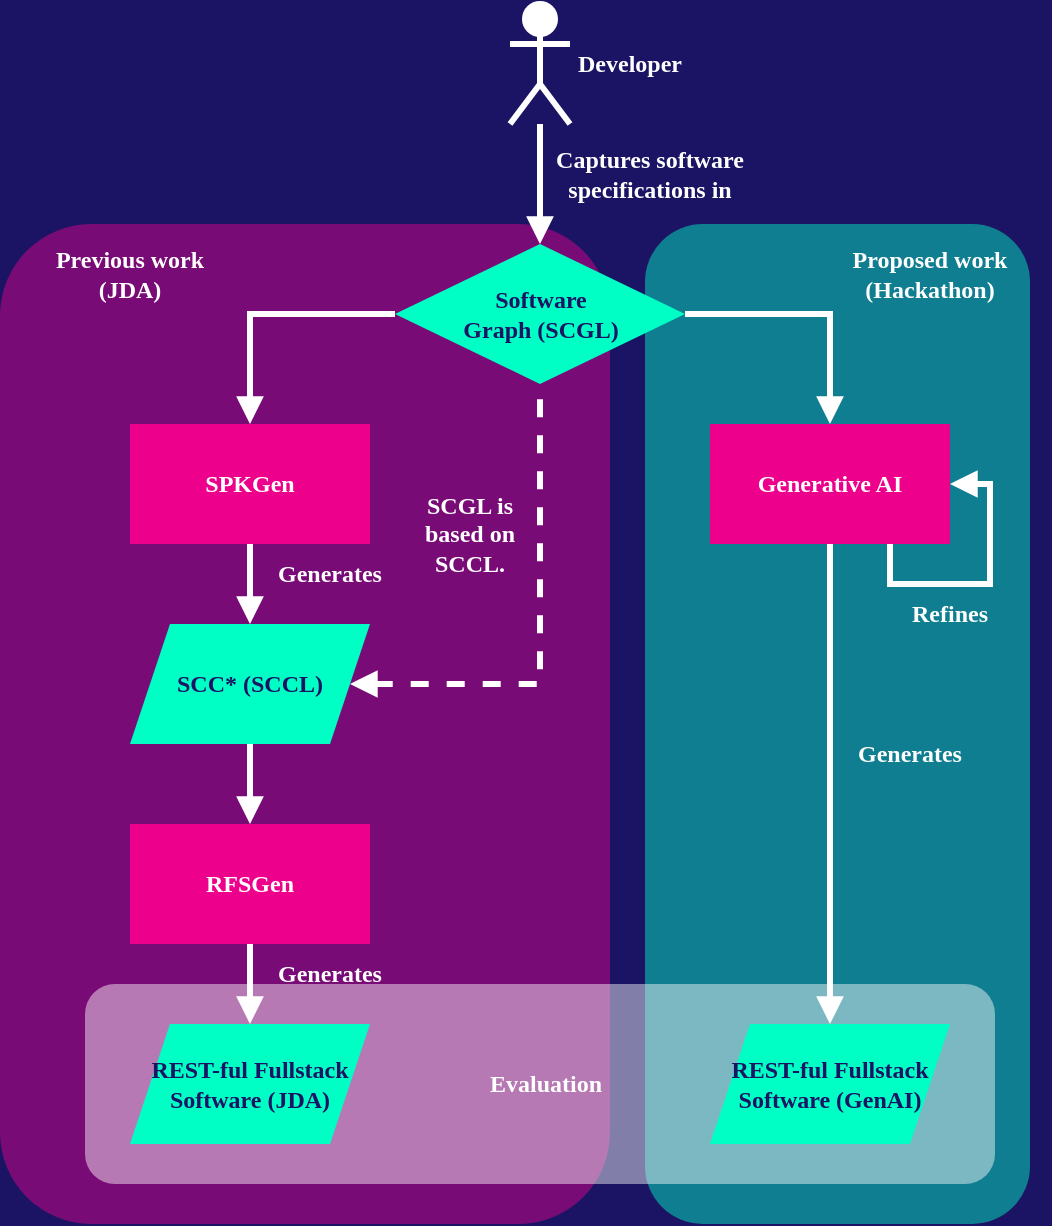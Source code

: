 <mxfile version="24.7.7">
  <diagram name="Page-1" id="5SoBksvyQs9-cuI5TW0H">
    <mxGraphModel grid="1" page="1" gridSize="10" guides="1" tooltips="1" connect="1" arrows="1" fold="1" pageScale="1" pageWidth="827" pageHeight="1169" background="#1B1464" math="0" shadow="0">
      <root>
        <mxCell id="0" />
        <mxCell id="1" parent="0" />
        <mxCell id="HGTm7-9QuNev7_E9S5XG-36" value="" style="rounded=1;whiteSpace=wrap;html=1;fillColor=#00ffc5;opacity=45;strokeColor=none;" vertex="1" parent="1">
          <mxGeometry x="237.5" y="140" width="192.5" height="500" as="geometry" />
        </mxCell>
        <mxCell id="HGTm7-9QuNev7_E9S5XG-34" value="" style="rounded=1;whiteSpace=wrap;html=1;fillColor=#ec008c;opacity=45;strokeColor=none;" vertex="1" parent="1">
          <mxGeometry x="-85" y="140" width="305" height="500" as="geometry" />
        </mxCell>
        <mxCell id="HGTm7-9QuNev7_E9S5XG-18" style="edgeStyle=orthogonalEdgeStyle;rounded=0;orthogonalLoop=1;jettySize=auto;html=1;entryX=0.5;entryY=0;entryDx=0;entryDy=0;fontFamily=Anaheim;fontSource=https%3A%2F%2Ffonts.googleapis.com%2Fcss%3Ffamily%3DAnaheim;endArrow=block;endFill=1;strokeWidth=3;fontColor=#FFFFFF;strokeColor=#FFFFFF;" edge="1" parent="1" source="HGTm7-9QuNev7_E9S5XG-3" target="HGTm7-9QuNev7_E9S5XG-4">
          <mxGeometry relative="1" as="geometry" />
        </mxCell>
        <mxCell id="HGTm7-9QuNev7_E9S5XG-3" value="" style="shape=umlActor;verticalLabelPosition=bottom;verticalAlign=top;html=1;outlineConnect=0;fontFamily=Anaheim;fontSource=https%3A%2F%2Ffonts.googleapis.com%2Fcss%3Ffamily%3DAnaheim;strokeWidth=3;strokeColor=#FFFFFF;" vertex="1" parent="1">
          <mxGeometry x="170" y="30" width="30" height="60" as="geometry" />
        </mxCell>
        <mxCell id="HGTm7-9QuNev7_E9S5XG-12" style="edgeStyle=orthogonalEdgeStyle;rounded=0;orthogonalLoop=1;jettySize=auto;html=1;exitX=0;exitY=0.5;exitDx=0;exitDy=0;entryX=0.5;entryY=0;entryDx=0;entryDy=0;fontFamily=Anaheim;fontSource=https%3A%2F%2Ffonts.googleapis.com%2Fcss%3Ffamily%3DAnaheim;endArrow=block;endFill=1;strokeWidth=3;strokeColor=#FFFFFF;" edge="1" parent="1" source="HGTm7-9QuNev7_E9S5XG-4" target="HGTm7-9QuNev7_E9S5XG-5">
          <mxGeometry relative="1" as="geometry" />
        </mxCell>
        <mxCell id="HGTm7-9QuNev7_E9S5XG-13" style="edgeStyle=orthogonalEdgeStyle;rounded=0;orthogonalLoop=1;jettySize=auto;html=1;exitX=1;exitY=0.5;exitDx=0;exitDy=0;entryX=0.5;entryY=0;entryDx=0;entryDy=0;fontFamily=Anaheim;fontSource=https%3A%2F%2Ffonts.googleapis.com%2Fcss%3Ffamily%3DAnaheim;endArrow=block;endFill=1;strokeWidth=3;strokeColor=#FFFFFF;" edge="1" parent="1" source="HGTm7-9QuNev7_E9S5XG-4" target="HGTm7-9QuNev7_E9S5XG-10">
          <mxGeometry relative="1" as="geometry" />
        </mxCell>
        <mxCell id="HGTm7-9QuNev7_E9S5XG-4" value="Software&lt;div&gt;Graph (SCGL)&lt;/div&gt;" style="rhombus;whiteSpace=wrap;html=1;fontFamily=Anaheim;fontSource=https%3A%2F%2Ffonts.googleapis.com%2Fcss%3Ffamily%3DAnaheim;strokeColor=none;fillColor=#00ffc5;fontStyle=1;fontColor=#1b1464ff;" vertex="1" parent="1">
          <mxGeometry x="112.5" y="150" width="145" height="70" as="geometry" />
        </mxCell>
        <mxCell id="HGTm7-9QuNev7_E9S5XG-14" style="edgeStyle=orthogonalEdgeStyle;rounded=0;orthogonalLoop=1;jettySize=auto;html=1;exitX=0.5;exitY=1;exitDx=0;exitDy=0;entryX=0.5;entryY=0;entryDx=0;entryDy=0;fontFamily=Anaheim;fontSource=https%3A%2F%2Ffonts.googleapis.com%2Fcss%3Ffamily%3DAnaheim;endArrow=block;endFill=1;strokeWidth=3;strokeColor=#FFFFFF;" edge="1" parent="1" source="HGTm7-9QuNev7_E9S5XG-5" target="HGTm7-9QuNev7_E9S5XG-7">
          <mxGeometry relative="1" as="geometry" />
        </mxCell>
        <mxCell id="HGTm7-9QuNev7_E9S5XG-5" value="SPKGen" style="rounded=0;whiteSpace=wrap;html=1;fontFamily=Anaheim;fontSource=https%3A%2F%2Ffonts.googleapis.com%2Fcss%3Ffamily%3DAnaheim;strokeColor=none;fillColor=#ec008cff;fontColor=#FFFFFF;fontStyle=1" vertex="1" parent="1">
          <mxGeometry x="-20" y="240" width="120" height="60" as="geometry" />
        </mxCell>
        <mxCell id="HGTm7-9QuNev7_E9S5XG-15" style="edgeStyle=orthogonalEdgeStyle;rounded=0;orthogonalLoop=1;jettySize=auto;html=1;exitX=0.5;exitY=1;exitDx=0;exitDy=0;entryX=0.5;entryY=0;entryDx=0;entryDy=0;fontFamily=Anaheim;fontSource=https%3A%2F%2Ffonts.googleapis.com%2Fcss%3Ffamily%3DAnaheim;endArrow=block;endFill=1;strokeWidth=3;strokeColor=#FFFFFF;" edge="1" parent="1" source="HGTm7-9QuNev7_E9S5XG-7" target="HGTm7-9QuNev7_E9S5XG-8">
          <mxGeometry relative="1" as="geometry" />
        </mxCell>
        <mxCell id="HGTm7-9QuNev7_E9S5XG-28" style="edgeStyle=orthogonalEdgeStyle;rounded=0;orthogonalLoop=1;jettySize=auto;html=1;exitX=1;exitY=0.5;exitDx=0;exitDy=0;entryX=0.5;entryY=1;entryDx=0;entryDy=0;endArrow=none;endFill=0;startArrow=block;startFill=1;strokeWidth=3;strokeColor=#FFFFFF;dashed=1;" edge="1" parent="1" source="HGTm7-9QuNev7_E9S5XG-7" target="HGTm7-9QuNev7_E9S5XG-4">
          <mxGeometry relative="1" as="geometry" />
        </mxCell>
        <mxCell id="HGTm7-9QuNev7_E9S5XG-7" value="SCC* (SCCL)" style="shape=parallelogram;perimeter=parallelogramPerimeter;whiteSpace=wrap;html=1;fixedSize=1;fontFamily=Anaheim;fontSource=https%3A%2F%2Ffonts.googleapis.com%2Fcss%3Ffamily%3DAnaheim;strokeColor=none;fillColor=#00ffc5;fontStyle=1;fontColor=#1b1464ff;" vertex="1" parent="1">
          <mxGeometry x="-20" y="340" width="120" height="60" as="geometry" />
        </mxCell>
        <mxCell id="HGTm7-9QuNev7_E9S5XG-8" value="RFSGen" style="rounded=0;whiteSpace=wrap;html=1;fontFamily=Anaheim;fontSource=https%3A%2F%2Ffonts.googleapis.com%2Fcss%3Ffamily%3DAnaheim;strokeColor=none;fillColor=#ec008cff;fontColor=#FFFFFF;fontStyle=1" vertex="1" parent="1">
          <mxGeometry x="-20" y="440" width="120" height="60" as="geometry" />
        </mxCell>
        <mxCell id="HGTm7-9QuNev7_E9S5XG-10" value="Generative AI" style="rounded=0;whiteSpace=wrap;html=1;fontFamily=Anaheim;fontSource=https%3A%2F%2Ffonts.googleapis.com%2Fcss%3Ffamily%3DAnaheim;strokeColor=none;fillColor=#ec008cff;fontColor=#FFFFFF;fontStyle=1" vertex="1" parent="1">
          <mxGeometry x="270" y="240" width="120" height="60" as="geometry" />
        </mxCell>
        <mxCell id="HGTm7-9QuNev7_E9S5XG-19" value="Developer" style="text;html=1;align=center;verticalAlign=middle;whiteSpace=wrap;rounded=0;fontFamily=Anaheim;fontSource=https%3A%2F%2Ffonts.googleapis.com%2Fcss%3Ffamily%3DAnaheim;fontColor=#FFFFFF;fontStyle=1" vertex="1" parent="1">
          <mxGeometry x="200" y="45" width="60" height="30" as="geometry" />
        </mxCell>
        <mxCell id="HGTm7-9QuNev7_E9S5XG-24" value="Captures software specifications in" style="text;html=1;align=center;verticalAlign=middle;whiteSpace=wrap;rounded=0;fontStyle=1;fontFamily=Anaheim;fontSource=https%3A%2F%2Ffonts.googleapis.com%2Fcss%3Ffamily%3DAnaheim;fontColor=#FFFFFF;" vertex="1" parent="1">
          <mxGeometry x="190" y="100" width="100" height="30" as="geometry" />
        </mxCell>
        <mxCell id="HGTm7-9QuNev7_E9S5XG-25" value="Generates" style="text;html=1;align=center;verticalAlign=middle;whiteSpace=wrap;rounded=0;fontStyle=1;fontFamily=Anaheim;fontSource=https%3A%2F%2Ffonts.googleapis.com%2Fcss%3Ffamily%3DAnaheim;fontColor=#FFFFFF;" vertex="1" parent="1">
          <mxGeometry x="30" y="300" width="100" height="30" as="geometry" />
        </mxCell>
        <mxCell id="HGTm7-9QuNev7_E9S5XG-26" value="Generates" style="text;html=1;align=center;verticalAlign=middle;whiteSpace=wrap;rounded=0;fontStyle=1;fontFamily=Anaheim;fontSource=https%3A%2F%2Ffonts.googleapis.com%2Fcss%3Ffamily%3DAnaheim;fontColor=#FFFFFF;" vertex="1" parent="1">
          <mxGeometry x="30" y="500" width="100" height="30" as="geometry" />
        </mxCell>
        <mxCell id="HGTm7-9QuNev7_E9S5XG-27" value="Generates" style="text;html=1;align=center;verticalAlign=middle;whiteSpace=wrap;rounded=0;fontStyle=1;fontFamily=Anaheim;fontSource=https%3A%2F%2Ffonts.googleapis.com%2Fcss%3Ffamily%3DAnaheim;fontColor=#FFFFFF;" vertex="1" parent="1">
          <mxGeometry x="320" y="390" width="100" height="30" as="geometry" />
        </mxCell>
        <mxCell id="HGTm7-9QuNev7_E9S5XG-29" style="edgeStyle=orthogonalEdgeStyle;rounded=0;orthogonalLoop=1;jettySize=auto;html=1;exitX=0.75;exitY=1;exitDx=0;exitDy=0;entryX=1;entryY=0.5;entryDx=0;entryDy=0;strokeColor=#FFFFFF;strokeWidth=3;endArrow=block;endFill=1;" edge="1" parent="1" source="HGTm7-9QuNev7_E9S5XG-10" target="HGTm7-9QuNev7_E9S5XG-10">
          <mxGeometry relative="1" as="geometry" />
        </mxCell>
        <mxCell id="HGTm7-9QuNev7_E9S5XG-31" value="Refines" style="text;html=1;align=center;verticalAlign=middle;whiteSpace=wrap;rounded=0;fontStyle=1;fontFamily=Anaheim;fontSource=https%3A%2F%2Ffonts.googleapis.com%2Fcss%3Ffamily%3DAnaheim;fontColor=#FFFFFF;" vertex="1" parent="1">
          <mxGeometry x="340" y="320" width="100" height="30" as="geometry" />
        </mxCell>
        <mxCell id="HGTm7-9QuNev7_E9S5XG-33" value="SCGL is based on SCCL." style="text;html=1;align=center;verticalAlign=middle;whiteSpace=wrap;rounded=0;fontStyle=1;fontFamily=Anaheim;fontSource=https%3A%2F%2Ffonts.googleapis.com%2Fcss%3Ffamily%3DAnaheim;fontColor=#FFFFFF;" vertex="1" parent="1">
          <mxGeometry x="120" y="280" width="60" height="30" as="geometry" />
        </mxCell>
        <mxCell id="HGTm7-9QuNev7_E9S5XG-35" value="Previous work (JDA)" style="text;html=1;align=center;verticalAlign=middle;whiteSpace=wrap;rounded=0;fontStyle=1;fontFamily=Anaheim;fontSource=https%3A%2F%2Ffonts.googleapis.com%2Fcss%3Ffamily%3DAnaheim;fontColor=#FFFFFF;" vertex="1" parent="1">
          <mxGeometry x="-70" y="150" width="100" height="30" as="geometry" />
        </mxCell>
        <mxCell id="HGTm7-9QuNev7_E9S5XG-37" value="Proposed work (Hackathon)" style="text;html=1;align=center;verticalAlign=middle;whiteSpace=wrap;rounded=0;fontStyle=1;fontFamily=Anaheim;fontSource=https%3A%2F%2Ffonts.googleapis.com%2Fcss%3Ffamily%3DAnaheim;fontColor=#FFFFFF;" vertex="1" parent="1">
          <mxGeometry x="330" y="150" width="100" height="30" as="geometry" />
        </mxCell>
        <mxCell id="HGTm7-9QuNev7_E9S5XG-38" value="" style="rounded=1;whiteSpace=wrap;html=1;fillColor=#FFFFFF;opacity=45;strokeColor=none;" vertex="1" parent="1">
          <mxGeometry x="-42.5" y="520" width="455" height="100" as="geometry" />
        </mxCell>
        <mxCell id="HGTm7-9QuNev7_E9S5XG-11" value="REST-ful Fullstack Software (GenAI)" style="shape=parallelogram;perimeter=parallelogramPerimeter;whiteSpace=wrap;html=1;fixedSize=1;fontFamily=Anaheim;fontSource=https%3A%2F%2Ffonts.googleapis.com%2Fcss%3Ffamily%3DAnaheim;strokeColor=none;fillColor=#00ffc5;fontStyle=1;fontColor=#1b1464ff;" vertex="1" parent="1">
          <mxGeometry x="270" y="540" width="120" height="60" as="geometry" />
        </mxCell>
        <mxCell id="HGTm7-9QuNev7_E9S5XG-17" style="edgeStyle=orthogonalEdgeStyle;rounded=0;orthogonalLoop=1;jettySize=auto;html=1;exitX=0.5;exitY=1;exitDx=0;exitDy=0;entryX=0.5;entryY=0;entryDx=0;entryDy=0;fontFamily=Anaheim;fontSource=https%3A%2F%2Ffonts.googleapis.com%2Fcss%3Ffamily%3DAnaheim;endArrow=block;endFill=1;strokeWidth=3;strokeColor=#FFFFFF;" edge="1" parent="1" source="HGTm7-9QuNev7_E9S5XG-10" target="HGTm7-9QuNev7_E9S5XG-11">
          <mxGeometry relative="1" as="geometry" />
        </mxCell>
        <mxCell id="HGTm7-9QuNev7_E9S5XG-16" style="edgeStyle=orthogonalEdgeStyle;rounded=0;orthogonalLoop=1;jettySize=auto;html=1;exitX=0.5;exitY=1;exitDx=0;exitDy=0;entryX=0.5;entryY=0;entryDx=0;entryDy=0;fontFamily=Anaheim;fontSource=https%3A%2F%2Ffonts.googleapis.com%2Fcss%3Ffamily%3DAnaheim;endArrow=block;endFill=1;strokeWidth=3;strokeColor=#FFFFFF;" edge="1" parent="1" source="HGTm7-9QuNev7_E9S5XG-8" target="HGTm7-9QuNev7_E9S5XG-9">
          <mxGeometry relative="1" as="geometry" />
        </mxCell>
        <mxCell id="HGTm7-9QuNev7_E9S5XG-9" value="REST-ful Fullstack Software (JDA)" style="shape=parallelogram;perimeter=parallelogramPerimeter;whiteSpace=wrap;html=1;fixedSize=1;fontFamily=Anaheim;fontSource=https%3A%2F%2Ffonts.googleapis.com%2Fcss%3Ffamily%3DAnaheim;strokeColor=none;fillColor=#00ffc5;fontStyle=1;fontColor=#1b1464ff;" vertex="1" parent="1">
          <mxGeometry x="-20" y="540" width="120" height="60" as="geometry" />
        </mxCell>
        <mxCell id="HGTm7-9QuNev7_E9S5XG-39" value="Evaluation" style="text;html=1;align=center;verticalAlign=middle;whiteSpace=wrap;rounded=0;fontStyle=1;fontFamily=Anaheim;fontSource=https%3A%2F%2Ffonts.googleapis.com%2Fcss%3Ffamily%3DAnaheim;fontColor=#FFFFFF;" vertex="1" parent="1">
          <mxGeometry x="137.5" y="555" width="100" height="30" as="geometry" />
        </mxCell>
      </root>
    </mxGraphModel>
  </diagram>
</mxfile>
